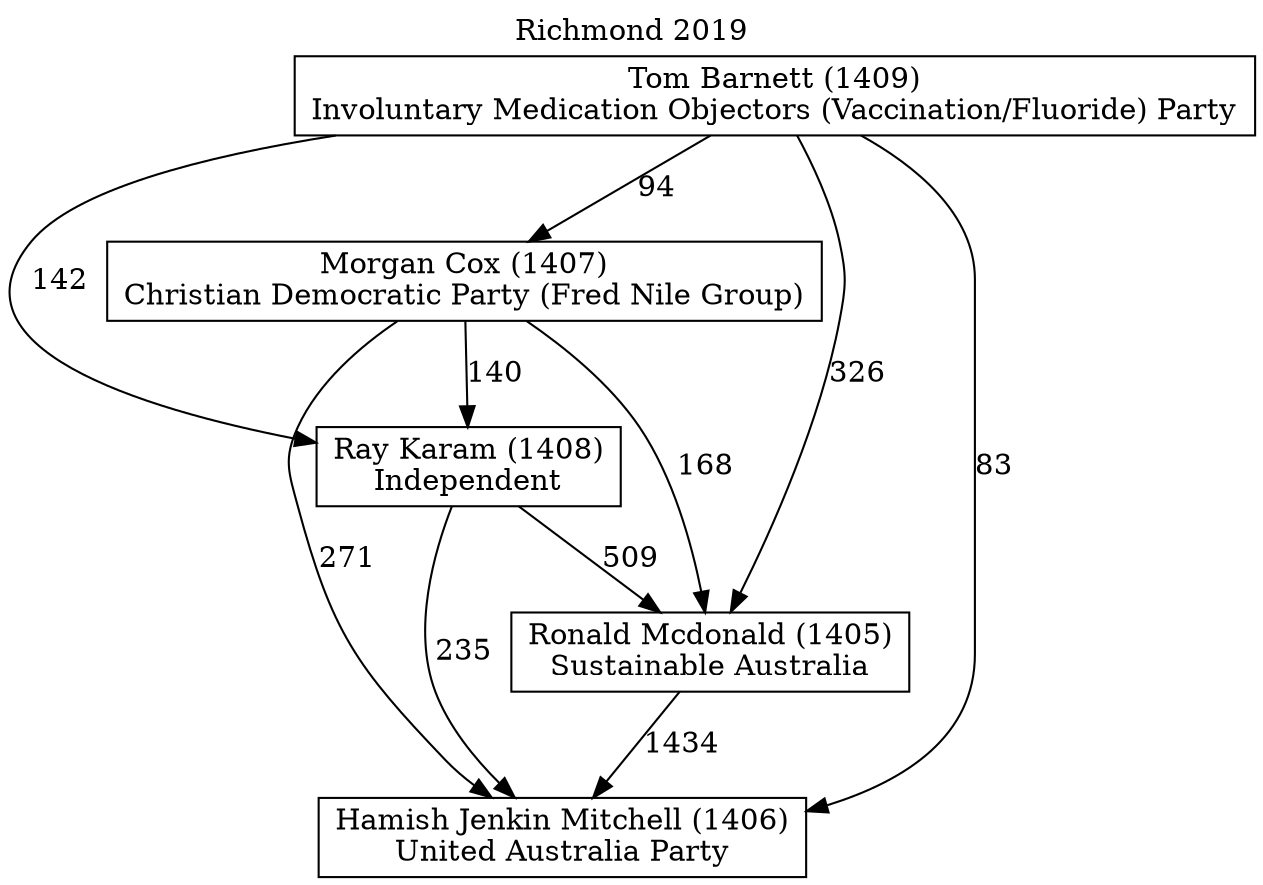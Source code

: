 // House preference flow
digraph "Hamish Jenkin Mitchell (1406)_Richmond_2019" {
	graph [label="Richmond 2019" labelloc=t mclimit=2]
	node [shape=box]
	"Hamish Jenkin Mitchell (1406)" [label="Hamish Jenkin Mitchell (1406)
United Australia Party"]
	"Ronald Mcdonald (1405)" [label="Ronald Mcdonald (1405)
Sustainable Australia"]
	"Ray Karam (1408)" [label="Ray Karam (1408)
Independent"]
	"Morgan Cox (1407)" [label="Morgan Cox (1407)
Christian Democratic Party (Fred Nile Group)"]
	"Tom Barnett (1409)" [label="Tom Barnett (1409)
Involuntary Medication Objectors (Vaccination/Fluoride) Party"]
	"Ronald Mcdonald (1405)" -> "Hamish Jenkin Mitchell (1406)" [label=1434]
	"Ray Karam (1408)" -> "Ronald Mcdonald (1405)" [label=509]
	"Morgan Cox (1407)" -> "Ray Karam (1408)" [label=140]
	"Tom Barnett (1409)" -> "Morgan Cox (1407)" [label=94]
	"Ray Karam (1408)" -> "Hamish Jenkin Mitchell (1406)" [label=235]
	"Morgan Cox (1407)" -> "Hamish Jenkin Mitchell (1406)" [label=271]
	"Tom Barnett (1409)" -> "Hamish Jenkin Mitchell (1406)" [label=83]
	"Tom Barnett (1409)" -> "Ray Karam (1408)" [label=142]
	"Morgan Cox (1407)" -> "Ronald Mcdonald (1405)" [label=168]
	"Tom Barnett (1409)" -> "Ronald Mcdonald (1405)" [label=326]
}

